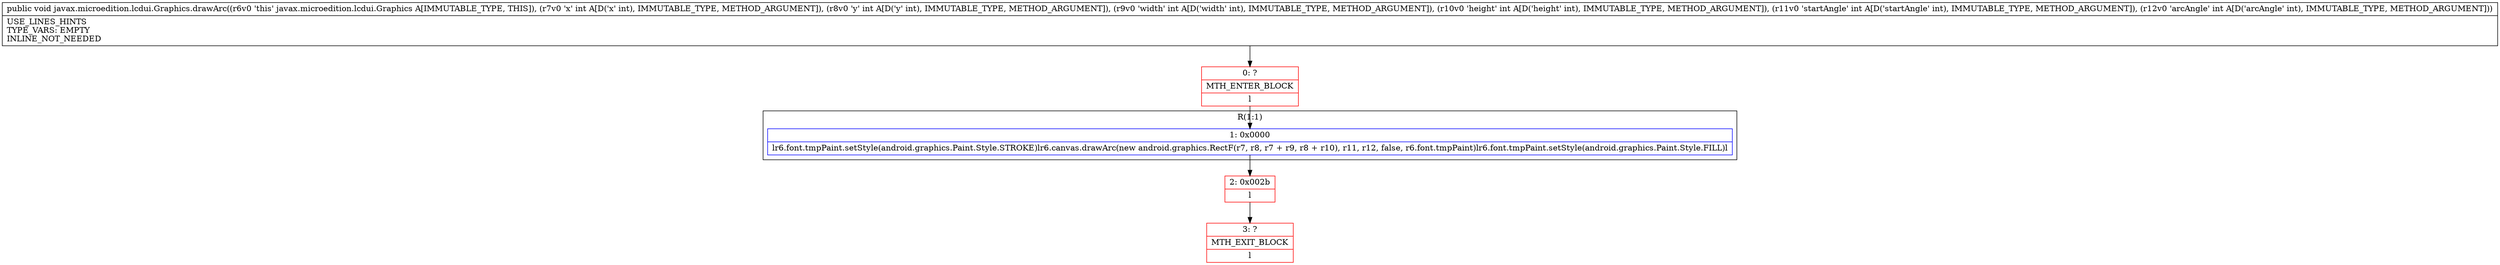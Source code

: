 digraph "CFG forjavax.microedition.lcdui.Graphics.drawArc(IIIIII)V" {
subgraph cluster_Region_287707099 {
label = "R(1:1)";
node [shape=record,color=blue];
Node_1 [shape=record,label="{1\:\ 0x0000|lr6.font.tmpPaint.setStyle(android.graphics.Paint.Style.STROKE)lr6.canvas.drawArc(new android.graphics.RectF(r7, r8, r7 + r9, r8 + r10), r11, r12, false, r6.font.tmpPaint)lr6.font.tmpPaint.setStyle(android.graphics.Paint.Style.FILL)l}"];
}
Node_0 [shape=record,color=red,label="{0\:\ ?|MTH_ENTER_BLOCK\l|l}"];
Node_2 [shape=record,color=red,label="{2\:\ 0x002b|l}"];
Node_3 [shape=record,color=red,label="{3\:\ ?|MTH_EXIT_BLOCK\l|l}"];
MethodNode[shape=record,label="{public void javax.microedition.lcdui.Graphics.drawArc((r6v0 'this' javax.microedition.lcdui.Graphics A[IMMUTABLE_TYPE, THIS]), (r7v0 'x' int A[D('x' int), IMMUTABLE_TYPE, METHOD_ARGUMENT]), (r8v0 'y' int A[D('y' int), IMMUTABLE_TYPE, METHOD_ARGUMENT]), (r9v0 'width' int A[D('width' int), IMMUTABLE_TYPE, METHOD_ARGUMENT]), (r10v0 'height' int A[D('height' int), IMMUTABLE_TYPE, METHOD_ARGUMENT]), (r11v0 'startAngle' int A[D('startAngle' int), IMMUTABLE_TYPE, METHOD_ARGUMENT]), (r12v0 'arcAngle' int A[D('arcAngle' int), IMMUTABLE_TYPE, METHOD_ARGUMENT]))  | USE_LINES_HINTS\lTYPE_VARS: EMPTY\lINLINE_NOT_NEEDED\l}"];
MethodNode -> Node_0;
Node_1 -> Node_2;
Node_0 -> Node_1;
Node_2 -> Node_3;
}

